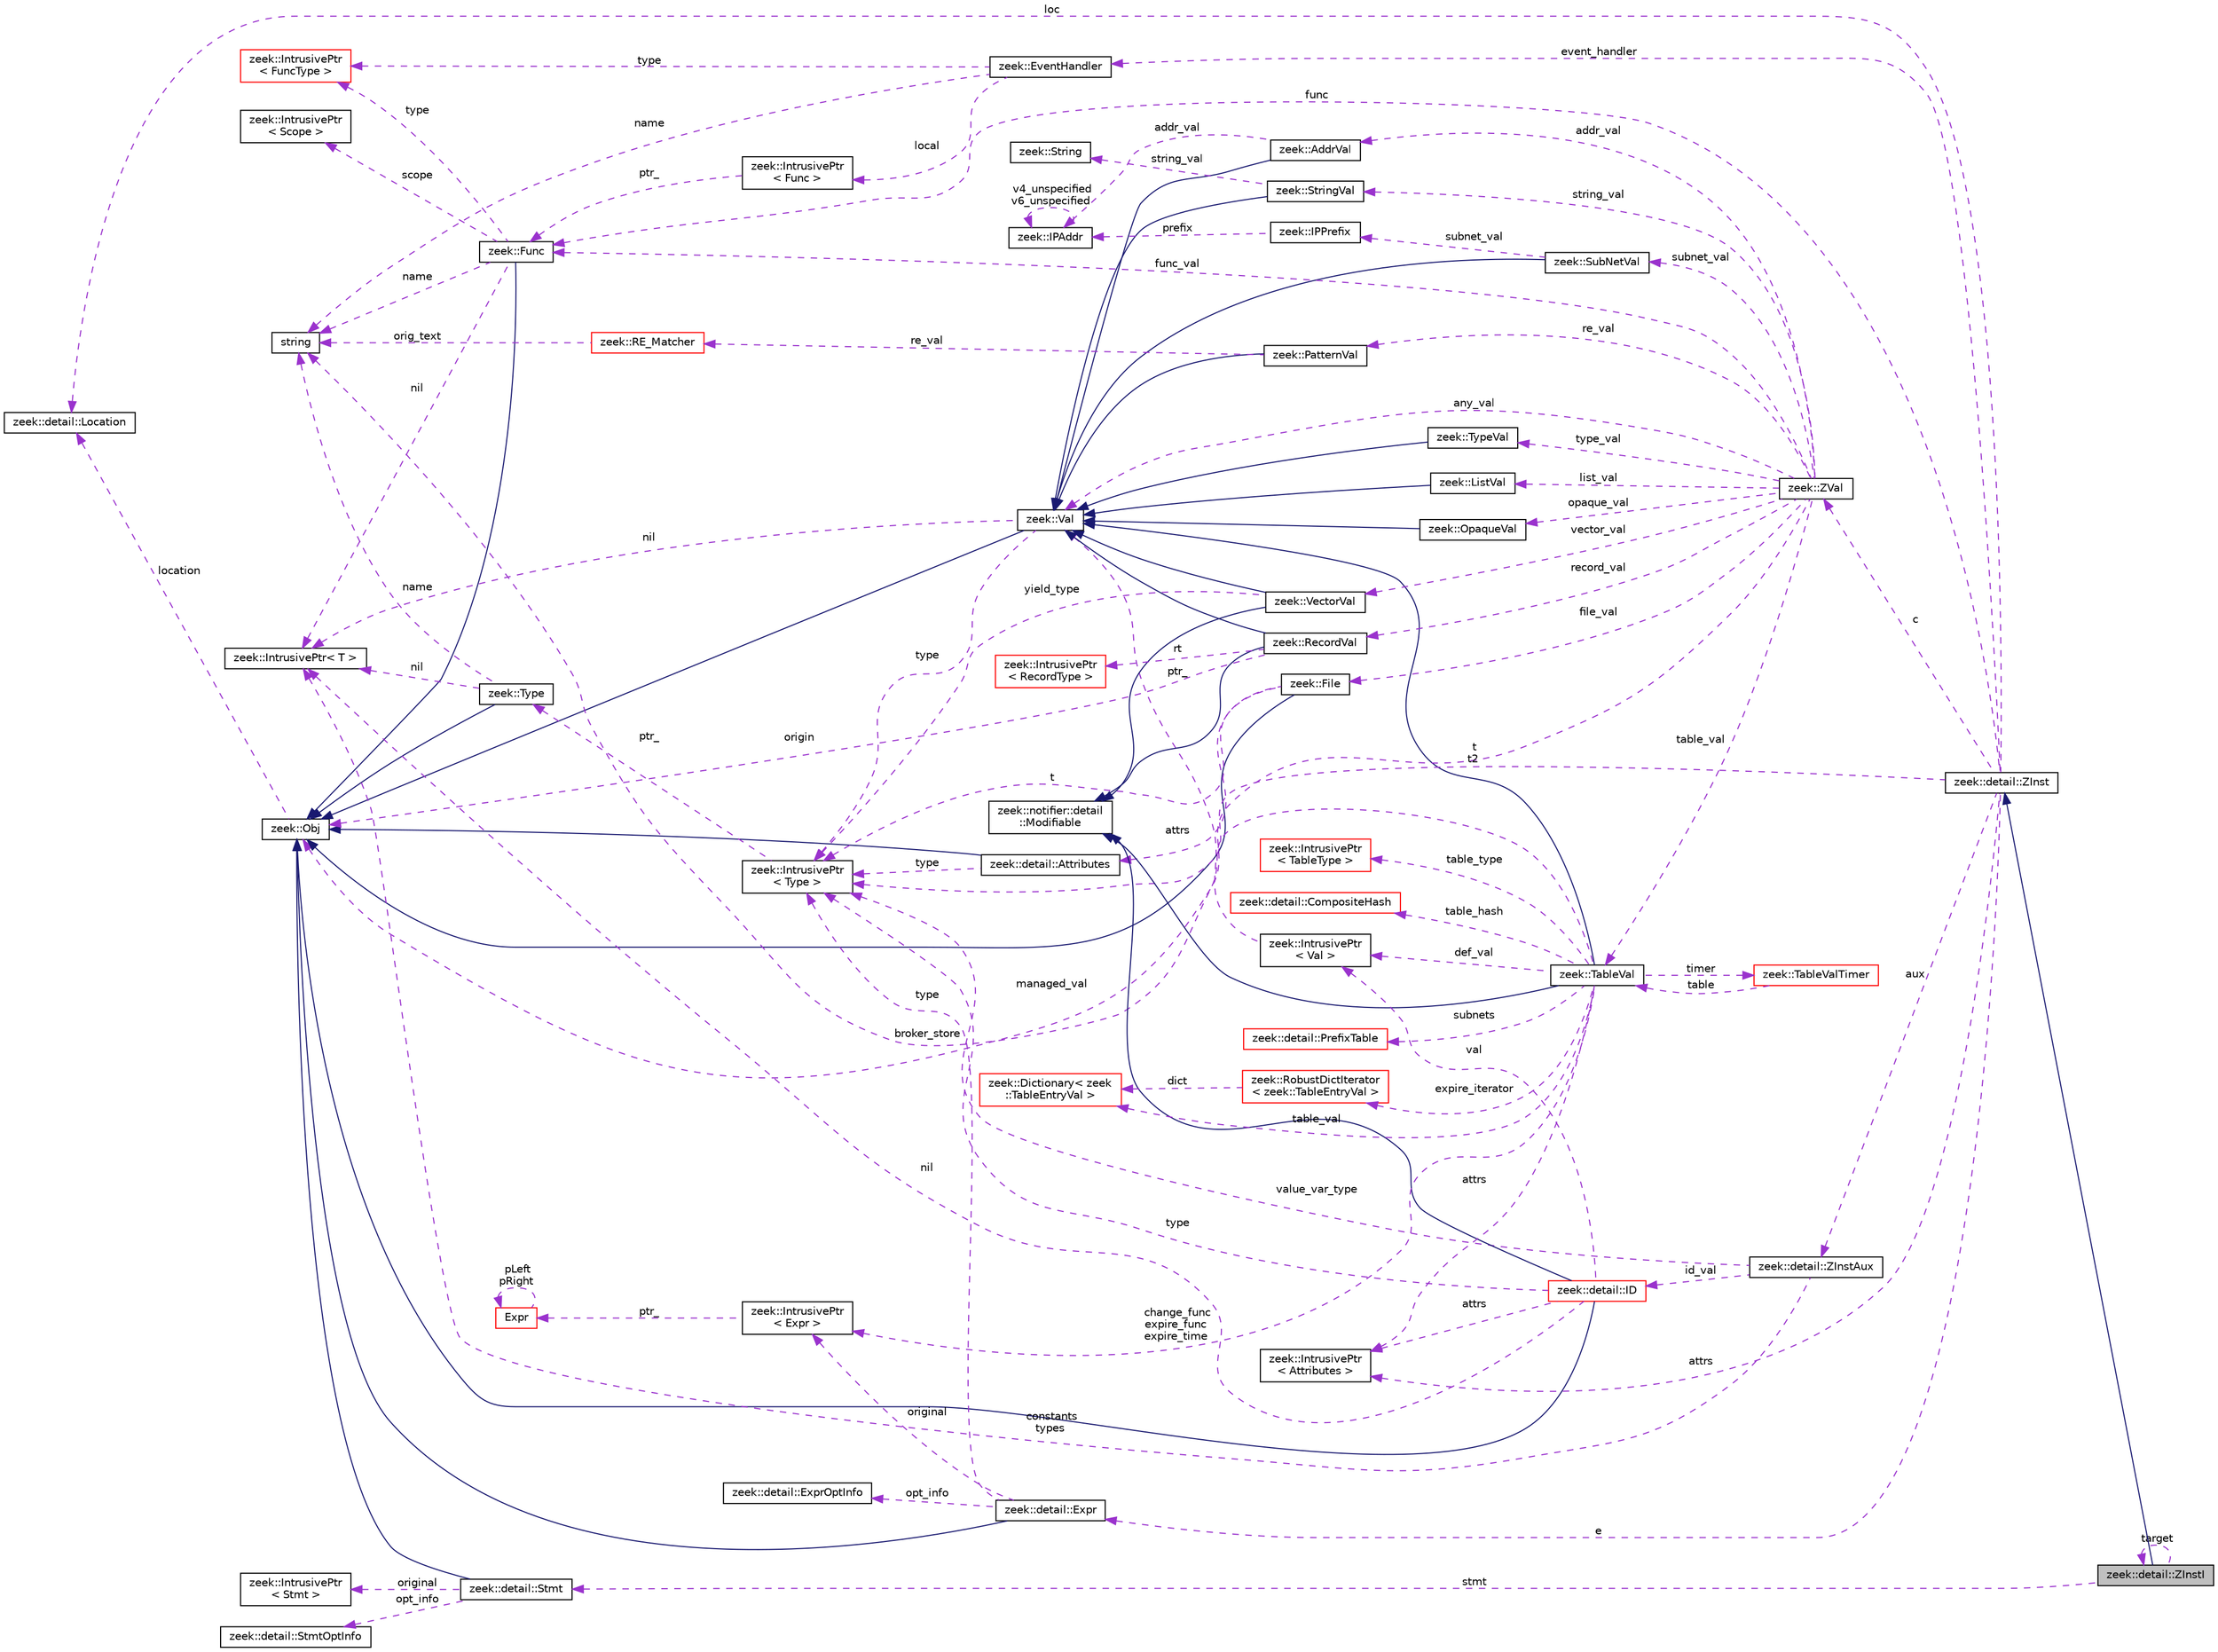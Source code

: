 digraph "zeek::detail::ZInstI"
{
 // LATEX_PDF_SIZE
  edge [fontname="Helvetica",fontsize="10",labelfontname="Helvetica",labelfontsize="10"];
  node [fontname="Helvetica",fontsize="10",shape=record];
  rankdir="LR";
  Node1 [label="zeek::detail::ZInstI",height=0.2,width=0.4,color="black", fillcolor="grey75", style="filled", fontcolor="black",tooltip=" "];
  Node2 -> Node1 [dir="back",color="midnightblue",fontsize="10",style="solid",fontname="Helvetica"];
  Node2 [label="zeek::detail::ZInst",height=0.2,width=0.4,color="black", fillcolor="white", style="filled",URL="$d4/dc4/classzeek_1_1detail_1_1ZInst.html",tooltip=" "];
  Node3 -> Node2 [dir="back",color="darkorchid3",fontsize="10",style="dashed",label=" c" ,fontname="Helvetica"];
  Node3 [label="zeek::ZVal",height=0.2,width=0.4,color="black", fillcolor="white", style="filled",URL="$d8/d4c/unionzeek_1_1ZVal.html",tooltip=" "];
  Node4 -> Node3 [dir="back",color="darkorchid3",fontsize="10",style="dashed",label=" string_val" ,fontname="Helvetica"];
  Node4 [label="zeek::StringVal",height=0.2,width=0.4,color="black", fillcolor="white", style="filled",URL="$da/d6f/classzeek_1_1StringVal.html",tooltip=" "];
  Node5 -> Node4 [dir="back",color="midnightblue",fontsize="10",style="solid",fontname="Helvetica"];
  Node5 [label="zeek::Val",height=0.2,width=0.4,color="black", fillcolor="white", style="filled",URL="$de/d49/classzeek_1_1Val.html",tooltip=" "];
  Node6 -> Node5 [dir="back",color="midnightblue",fontsize="10",style="solid",fontname="Helvetica"];
  Node6 [label="zeek::Obj",height=0.2,width=0.4,color="black", fillcolor="white", style="filled",URL="$dd/df1/classzeek_1_1Obj.html",tooltip=" "];
  Node7 -> Node6 [dir="back",color="darkorchid3",fontsize="10",style="dashed",label=" location" ,fontname="Helvetica"];
  Node7 [label="zeek::detail::Location",height=0.2,width=0.4,color="black", fillcolor="white", style="filled",URL="$d5/d1d/classzeek_1_1detail_1_1Location.html",tooltip=" "];
  Node8 -> Node5 [dir="back",color="darkorchid3",fontsize="10",style="dashed",label=" nil" ,fontname="Helvetica"];
  Node8 [label="zeek::IntrusivePtr\< T \>",height=0.2,width=0.4,color="black", fillcolor="white", style="filled",URL="$d6/dba/classzeek_1_1IntrusivePtr.html",tooltip=" "];
  Node9 -> Node5 [dir="back",color="darkorchid3",fontsize="10",style="dashed",label=" type" ,fontname="Helvetica"];
  Node9 [label="zeek::IntrusivePtr\l\< Type \>",height=0.2,width=0.4,color="black", fillcolor="white", style="filled",URL="$d6/dba/classzeek_1_1IntrusivePtr.html",tooltip=" "];
  Node10 -> Node9 [dir="back",color="darkorchid3",fontsize="10",style="dashed",label=" ptr_" ,fontname="Helvetica"];
  Node10 [label="zeek::Type",height=0.2,width=0.4,color="black", fillcolor="white", style="filled",URL="$d0/d4f/classzeek_1_1Type.html",tooltip=" "];
  Node6 -> Node10 [dir="back",color="midnightblue",fontsize="10",style="solid",fontname="Helvetica"];
  Node8 -> Node10 [dir="back",color="darkorchid3",fontsize="10",style="dashed",label=" nil" ,fontname="Helvetica"];
  Node11 -> Node10 [dir="back",color="darkorchid3",fontsize="10",style="dashed",label=" name" ,fontname="Helvetica"];
  Node11 [label="string",height=0.2,width=0.4,color="black", fillcolor="white", style="filled",tooltip=" "];
  Node12 -> Node4 [dir="back",color="darkorchid3",fontsize="10",style="dashed",label=" string_val" ,fontname="Helvetica"];
  Node12 [label="zeek::String",height=0.2,width=0.4,color="black", fillcolor="white", style="filled",URL="$da/d99/classzeek_1_1String.html",tooltip=" "];
  Node13 -> Node3 [dir="back",color="darkorchid3",fontsize="10",style="dashed",label=" addr_val" ,fontname="Helvetica"];
  Node13 [label="zeek::AddrVal",height=0.2,width=0.4,color="black", fillcolor="white", style="filled",URL="$de/d68/classzeek_1_1AddrVal.html",tooltip=" "];
  Node5 -> Node13 [dir="back",color="midnightblue",fontsize="10",style="solid",fontname="Helvetica"];
  Node14 -> Node13 [dir="back",color="darkorchid3",fontsize="10",style="dashed",label=" addr_val" ,fontname="Helvetica"];
  Node14 [label="zeek::IPAddr",height=0.2,width=0.4,color="black", fillcolor="white", style="filled",URL="$df/de6/classzeek_1_1IPAddr.html",tooltip=" "];
  Node14 -> Node14 [dir="back",color="darkorchid3",fontsize="10",style="dashed",label=" v4_unspecified\nv6_unspecified" ,fontname="Helvetica"];
  Node15 -> Node3 [dir="back",color="darkorchid3",fontsize="10",style="dashed",label=" subnet_val" ,fontname="Helvetica"];
  Node15 [label="zeek::SubNetVal",height=0.2,width=0.4,color="black", fillcolor="white", style="filled",URL="$d0/d18/classzeek_1_1SubNetVal.html",tooltip=" "];
  Node5 -> Node15 [dir="back",color="midnightblue",fontsize="10",style="solid",fontname="Helvetica"];
  Node16 -> Node15 [dir="back",color="darkorchid3",fontsize="10",style="dashed",label=" subnet_val" ,fontname="Helvetica"];
  Node16 [label="zeek::IPPrefix",height=0.2,width=0.4,color="black", fillcolor="white", style="filled",URL="$de/d44/classzeek_1_1IPPrefix.html",tooltip=" "];
  Node14 -> Node16 [dir="back",color="darkorchid3",fontsize="10",style="dashed",label=" prefix" ,fontname="Helvetica"];
  Node17 -> Node3 [dir="back",color="darkorchid3",fontsize="10",style="dashed",label=" file_val" ,fontname="Helvetica"];
  Node17 [label="zeek::File",height=0.2,width=0.4,color="black", fillcolor="white", style="filled",URL="$da/dee/classzeek_1_1File.html",tooltip=" "];
  Node6 -> Node17 [dir="back",color="midnightblue",fontsize="10",style="solid",fontname="Helvetica"];
  Node9 -> Node17 [dir="back",color="darkorchid3",fontsize="10",style="dashed",label=" t" ,fontname="Helvetica"];
  Node18 -> Node17 [dir="back",color="darkorchid3",fontsize="10",style="dashed",label=" attrs" ,fontname="Helvetica"];
  Node18 [label="zeek::detail::Attributes",height=0.2,width=0.4,color="black", fillcolor="white", style="filled",URL="$da/d09/classzeek_1_1detail_1_1Attributes.html",tooltip=" "];
  Node6 -> Node18 [dir="back",color="midnightblue",fontsize="10",style="solid",fontname="Helvetica"];
  Node9 -> Node18 [dir="back",color="darkorchid3",fontsize="10",style="dashed",label=" type" ,fontname="Helvetica"];
  Node19 -> Node3 [dir="back",color="darkorchid3",fontsize="10",style="dashed",label=" func_val" ,fontname="Helvetica"];
  Node19 [label="zeek::Func",height=0.2,width=0.4,color="black", fillcolor="white", style="filled",URL="$d5/d7c/classzeek_1_1Func.html",tooltip=" "];
  Node6 -> Node19 [dir="back",color="midnightblue",fontsize="10",style="solid",fontname="Helvetica"];
  Node8 -> Node19 [dir="back",color="darkorchid3",fontsize="10",style="dashed",label=" nil" ,fontname="Helvetica"];
  Node20 -> Node19 [dir="back",color="darkorchid3",fontsize="10",style="dashed",label=" scope" ,fontname="Helvetica"];
  Node20 [label="zeek::IntrusivePtr\l\< Scope \>",height=0.2,width=0.4,color="black", fillcolor="white", style="filled",URL="$d6/dba/classzeek_1_1IntrusivePtr.html",tooltip=" "];
  Node21 -> Node19 [dir="back",color="darkorchid3",fontsize="10",style="dashed",label=" type" ,fontname="Helvetica"];
  Node21 [label="zeek::IntrusivePtr\l\< FuncType \>",height=0.2,width=0.4,color="red", fillcolor="white", style="filled",URL="$d6/dba/classzeek_1_1IntrusivePtr.html",tooltip=" "];
  Node11 -> Node19 [dir="back",color="darkorchid3",fontsize="10",style="dashed",label=" name" ,fontname="Helvetica"];
  Node28 -> Node3 [dir="back",color="darkorchid3",fontsize="10",style="dashed",label=" list_val" ,fontname="Helvetica"];
  Node28 [label="zeek::ListVal",height=0.2,width=0.4,color="black", fillcolor="white", style="filled",URL="$d7/db1/classzeek_1_1ListVal.html",tooltip=" "];
  Node5 -> Node28 [dir="back",color="midnightblue",fontsize="10",style="solid",fontname="Helvetica"];
  Node29 -> Node3 [dir="back",color="darkorchid3",fontsize="10",style="dashed",label=" opaque_val" ,fontname="Helvetica"];
  Node29 [label="zeek::OpaqueVal",height=0.2,width=0.4,color="black", fillcolor="white", style="filled",URL="$d9/d9b/classzeek_1_1OpaqueVal.html",tooltip=" "];
  Node5 -> Node29 [dir="back",color="midnightblue",fontsize="10",style="solid",fontname="Helvetica"];
  Node30 -> Node3 [dir="back",color="darkorchid3",fontsize="10",style="dashed",label=" re_val" ,fontname="Helvetica"];
  Node30 [label="zeek::PatternVal",height=0.2,width=0.4,color="black", fillcolor="white", style="filled",URL="$dd/d0b/classzeek_1_1PatternVal.html",tooltip=" "];
  Node5 -> Node30 [dir="back",color="midnightblue",fontsize="10",style="solid",fontname="Helvetica"];
  Node31 -> Node30 [dir="back",color="darkorchid3",fontsize="10",style="dashed",label=" re_val" ,fontname="Helvetica"];
  Node31 [label="zeek::RE_Matcher",height=0.2,width=0.4,color="red", fillcolor="white", style="filled",URL="$d5/de4/classzeek_1_1RE__Matcher.html",tooltip=" "];
  Node11 -> Node31 [dir="back",color="darkorchid3",fontsize="10",style="dashed",label=" orig_text" ,fontname="Helvetica"];
  Node42 -> Node3 [dir="back",color="darkorchid3",fontsize="10",style="dashed",label=" table_val" ,fontname="Helvetica"];
  Node42 [label="zeek::TableVal",height=0.2,width=0.4,color="black", fillcolor="white", style="filled",URL="$d6/d3f/classzeek_1_1TableVal.html",tooltip=" "];
  Node5 -> Node42 [dir="back",color="midnightblue",fontsize="10",style="solid",fontname="Helvetica"];
  Node43 -> Node42 [dir="back",color="midnightblue",fontsize="10",style="solid",fontname="Helvetica"];
  Node43 [label="zeek::notifier::detail\l::Modifiable",height=0.2,width=0.4,color="black", fillcolor="white", style="filled",URL="$d8/d87/classzeek_1_1notifier_1_1detail_1_1Modifiable.html",tooltip=" "];
  Node44 -> Node42 [dir="back",color="darkorchid3",fontsize="10",style="dashed",label=" table_type" ,fontname="Helvetica"];
  Node44 [label="zeek::IntrusivePtr\l\< TableType \>",height=0.2,width=0.4,color="red", fillcolor="white", style="filled",URL="$d6/dba/classzeek_1_1IntrusivePtr.html",tooltip=" "];
  Node47 -> Node42 [dir="back",color="darkorchid3",fontsize="10",style="dashed",label=" table_hash" ,fontname="Helvetica"];
  Node47 [label="zeek::detail::CompositeHash",height=0.2,width=0.4,color="red", fillcolor="white", style="filled",URL="$d6/db2/classzeek_1_1detail_1_1CompositeHash.html",tooltip=" "];
  Node48 -> Node42 [dir="back",color="darkorchid3",fontsize="10",style="dashed",label=" attrs" ,fontname="Helvetica"];
  Node48 [label="zeek::IntrusivePtr\l\< Attributes \>",height=0.2,width=0.4,color="black", fillcolor="white", style="filled",URL="$d6/dba/classzeek_1_1IntrusivePtr.html",tooltip=" "];
  Node49 -> Node42 [dir="back",color="darkorchid3",fontsize="10",style="dashed",label=" change_func\nexpire_func\nexpire_time" ,fontname="Helvetica"];
  Node49 [label="zeek::IntrusivePtr\l\< Expr \>",height=0.2,width=0.4,color="black", fillcolor="white", style="filled",URL="$d6/dba/classzeek_1_1IntrusivePtr.html",tooltip=" "];
  Node50 -> Node49 [dir="back",color="darkorchid3",fontsize="10",style="dashed",label=" ptr_" ,fontname="Helvetica"];
  Node50 [label="Expr",height=0.2,width=0.4,color="red", fillcolor="white", style="filled",URL="$db/d1b/sqlite3_8c.html#d4/dfb/structExpr",tooltip=" "];
  Node50 -> Node50 [dir="back",color="darkorchid3",fontsize="10",style="dashed",label=" pLeft\npRight" ,fontname="Helvetica"];
  Node76 -> Node42 [dir="back",color="darkorchid3",fontsize="10",style="dashed",label=" timer" ,fontname="Helvetica"];
  Node76 [label="zeek::TableValTimer",height=0.2,width=0.4,color="red", fillcolor="white", style="filled",URL="$db/de5/classzeek_1_1TableValTimer.html",tooltip=" "];
  Node42 -> Node76 [dir="back",color="darkorchid3",fontsize="10",style="dashed",label=" table" ,fontname="Helvetica"];
  Node79 -> Node42 [dir="back",color="darkorchid3",fontsize="10",style="dashed",label=" expire_iterator" ,fontname="Helvetica"];
  Node79 [label="zeek::RobustDictIterator\l\< zeek::TableEntryVal \>",height=0.2,width=0.4,color="red", fillcolor="white", style="filled",URL="$dd/da3/classzeek_1_1RobustDictIterator.html",tooltip=" "];
  Node83 -> Node79 [dir="back",color="darkorchid3",fontsize="10",style="dashed",label=" dict" ,fontname="Helvetica"];
  Node83 [label="zeek::Dictionary\< zeek\l::TableEntryVal \>",height=0.2,width=0.4,color="red", fillcolor="white", style="filled",URL="$da/d6c/classzeek_1_1Dictionary.html",tooltip=" "];
  Node84 -> Node42 [dir="back",color="darkorchid3",fontsize="10",style="dashed",label=" subnets" ,fontname="Helvetica"];
  Node84 [label="zeek::detail::PrefixTable",height=0.2,width=0.4,color="red", fillcolor="white", style="filled",URL="$d7/d19/classzeek_1_1detail_1_1PrefixTable.html",tooltip=" "];
  Node82 -> Node42 [dir="back",color="darkorchid3",fontsize="10",style="dashed",label=" def_val" ,fontname="Helvetica"];
  Node82 [label="zeek::IntrusivePtr\l\< Val \>",height=0.2,width=0.4,color="black", fillcolor="white", style="filled",URL="$d6/dba/classzeek_1_1IntrusivePtr.html",tooltip=" "];
  Node5 -> Node82 [dir="back",color="darkorchid3",fontsize="10",style="dashed",label=" ptr_" ,fontname="Helvetica"];
  Node11 -> Node42 [dir="back",color="darkorchid3",fontsize="10",style="dashed",label=" broker_store" ,fontname="Helvetica"];
  Node83 -> Node42 [dir="back",color="darkorchid3",fontsize="10",style="dashed",label=" table_val" ,fontname="Helvetica"];
  Node88 -> Node3 [dir="back",color="darkorchid3",fontsize="10",style="dashed",label=" record_val" ,fontname="Helvetica"];
  Node88 [label="zeek::RecordVal",height=0.2,width=0.4,color="black", fillcolor="white", style="filled",URL="$d7/d7e/classzeek_1_1RecordVal.html",tooltip=" "];
  Node5 -> Node88 [dir="back",color="midnightblue",fontsize="10",style="solid",fontname="Helvetica"];
  Node43 -> Node88 [dir="back",color="midnightblue",fontsize="10",style="solid",fontname="Helvetica"];
  Node6 -> Node88 [dir="back",color="darkorchid3",fontsize="10",style="dashed",label=" origin" ,fontname="Helvetica"];
  Node23 -> Node88 [dir="back",color="darkorchid3",fontsize="10",style="dashed",label=" rt" ,fontname="Helvetica"];
  Node23 [label="zeek::IntrusivePtr\l\< RecordType \>",height=0.2,width=0.4,color="red", fillcolor="white", style="filled",URL="$d6/dba/classzeek_1_1IntrusivePtr.html",tooltip=" "];
  Node89 -> Node3 [dir="back",color="darkorchid3",fontsize="10",style="dashed",label=" vector_val" ,fontname="Helvetica"];
  Node89 [label="zeek::VectorVal",height=0.2,width=0.4,color="black", fillcolor="white", style="filled",URL="$dc/d8d/classzeek_1_1VectorVal.html",tooltip=" "];
  Node5 -> Node89 [dir="back",color="midnightblue",fontsize="10",style="solid",fontname="Helvetica"];
  Node43 -> Node89 [dir="back",color="midnightblue",fontsize="10",style="solid",fontname="Helvetica"];
  Node9 -> Node89 [dir="back",color="darkorchid3",fontsize="10",style="dashed",label=" yield_type" ,fontname="Helvetica"];
  Node90 -> Node3 [dir="back",color="darkorchid3",fontsize="10",style="dashed",label=" type_val" ,fontname="Helvetica"];
  Node90 [label="zeek::TypeVal",height=0.2,width=0.4,color="black", fillcolor="white", style="filled",URL="$d1/d52/classzeek_1_1TypeVal.html",tooltip=" "];
  Node5 -> Node90 [dir="back",color="midnightblue",fontsize="10",style="solid",fontname="Helvetica"];
  Node5 -> Node3 [dir="back",color="darkorchid3",fontsize="10",style="dashed",label=" any_val" ,fontname="Helvetica"];
  Node6 -> Node3 [dir="back",color="darkorchid3",fontsize="10",style="dashed",label=" managed_val" ,fontname="Helvetica"];
  Node9 -> Node2 [dir="back",color="darkorchid3",fontsize="10",style="dashed",label=" t\nt2" ,fontname="Helvetica"];
  Node91 -> Node2 [dir="back",color="darkorchid3",fontsize="10",style="dashed",label=" e" ,fontname="Helvetica"];
  Node91 [label="zeek::detail::Expr",height=0.2,width=0.4,color="black", fillcolor="white", style="filled",URL="$dc/d54/classzeek_1_1detail_1_1Expr.html",tooltip=" "];
  Node6 -> Node91 [dir="back",color="midnightblue",fontsize="10",style="solid",fontname="Helvetica"];
  Node9 -> Node91 [dir="back",color="darkorchid3",fontsize="10",style="dashed",label=" type" ,fontname="Helvetica"];
  Node49 -> Node91 [dir="back",color="darkorchid3",fontsize="10",style="dashed",label=" original" ,fontname="Helvetica"];
  Node92 -> Node91 [dir="back",color="darkorchid3",fontsize="10",style="dashed",label=" opt_info" ,fontname="Helvetica"];
  Node92 [label="zeek::detail::ExprOptInfo",height=0.2,width=0.4,color="black", fillcolor="white", style="filled",URL="$d2/d12/namespacezeek_1_1detail.html#de/d9f/classzeek_1_1detail_1_1ExprOptInfo",tooltip=" "];
  Node19 -> Node2 [dir="back",color="darkorchid3",fontsize="10",style="dashed",label=" func" ,fontname="Helvetica"];
  Node93 -> Node2 [dir="back",color="darkorchid3",fontsize="10",style="dashed",label=" event_handler" ,fontname="Helvetica"];
  Node93 [label="zeek::EventHandler",height=0.2,width=0.4,color="black", fillcolor="white", style="filled",URL="$d2/d39/classzeek_1_1EventHandler.html",tooltip=" "];
  Node11 -> Node93 [dir="back",color="darkorchid3",fontsize="10",style="dashed",label=" name" ,fontname="Helvetica"];
  Node94 -> Node93 [dir="back",color="darkorchid3",fontsize="10",style="dashed",label=" local" ,fontname="Helvetica"];
  Node94 [label="zeek::IntrusivePtr\l\< Func \>",height=0.2,width=0.4,color="black", fillcolor="white", style="filled",URL="$d6/dba/classzeek_1_1IntrusivePtr.html",tooltip=" "];
  Node19 -> Node94 [dir="back",color="darkorchid3",fontsize="10",style="dashed",label=" ptr_" ,fontname="Helvetica"];
  Node21 -> Node93 [dir="back",color="darkorchid3",fontsize="10",style="dashed",label=" type" ,fontname="Helvetica"];
  Node48 -> Node2 [dir="back",color="darkorchid3",fontsize="10",style="dashed",label=" attrs" ,fontname="Helvetica"];
  Node95 -> Node2 [dir="back",color="darkorchid3",fontsize="10",style="dashed",label=" aux" ,fontname="Helvetica"];
  Node95 [label="zeek::detail::ZInstAux",height=0.2,width=0.4,color="black", fillcolor="white", style="filled",URL="$df/d40/classzeek_1_1detail_1_1ZInstAux.html",tooltip=" "];
  Node8 -> Node95 [dir="back",color="darkorchid3",fontsize="10",style="dashed",label=" constants\ntypes" ,fontname="Helvetica"];
  Node96 -> Node95 [dir="back",color="darkorchid3",fontsize="10",style="dashed",label=" id_val" ,fontname="Helvetica"];
  Node96 [label="zeek::detail::ID",height=0.2,width=0.4,color="red", fillcolor="white", style="filled",URL="$d1/dcf/classzeek_1_1detail_1_1ID.html",tooltip=" "];
  Node6 -> Node96 [dir="back",color="midnightblue",fontsize="10",style="solid",fontname="Helvetica"];
  Node43 -> Node96 [dir="back",color="midnightblue",fontsize="10",style="solid",fontname="Helvetica"];
  Node8 -> Node96 [dir="back",color="darkorchid3",fontsize="10",style="dashed",label=" nil" ,fontname="Helvetica"];
  Node9 -> Node96 [dir="back",color="darkorchid3",fontsize="10",style="dashed",label=" type" ,fontname="Helvetica"];
  Node82 -> Node96 [dir="back",color="darkorchid3",fontsize="10",style="dashed",label=" val" ,fontname="Helvetica"];
  Node48 -> Node96 [dir="back",color="darkorchid3",fontsize="10",style="dashed",label=" attrs" ,fontname="Helvetica"];
  Node9 -> Node95 [dir="back",color="darkorchid3",fontsize="10",style="dashed",label=" value_var_type" ,fontname="Helvetica"];
  Node7 -> Node2 [dir="back",color="darkorchid3",fontsize="10",style="dashed",label=" loc" ,fontname="Helvetica"];
  Node1 -> Node1 [dir="back",color="darkorchid3",fontsize="10",style="dashed",label=" target" ,fontname="Helvetica"];
  Node99 -> Node1 [dir="back",color="darkorchid3",fontsize="10",style="dashed",label=" stmt" ,fontname="Helvetica"];
  Node99 [label="zeek::detail::Stmt",height=0.2,width=0.4,color="black", fillcolor="white", style="filled",URL="$d2/df8/classzeek_1_1detail_1_1Stmt.html",tooltip=" "];
  Node6 -> Node99 [dir="back",color="midnightblue",fontsize="10",style="solid",fontname="Helvetica"];
  Node100 -> Node99 [dir="back",color="darkorchid3",fontsize="10",style="dashed",label=" original" ,fontname="Helvetica"];
  Node100 [label="zeek::IntrusivePtr\l\< Stmt \>",height=0.2,width=0.4,color="black", fillcolor="white", style="filled",URL="$d6/dba/classzeek_1_1IntrusivePtr.html",tooltip=" "];
  Node101 -> Node99 [dir="back",color="darkorchid3",fontsize="10",style="dashed",label=" opt_info" ,fontname="Helvetica"];
  Node101 [label="zeek::detail::StmtOptInfo",height=0.2,width=0.4,color="black", fillcolor="white", style="filled",URL="$d2/d12/namespacezeek_1_1detail.html#dd/dee/classzeek_1_1detail_1_1StmtOptInfo",tooltip=" "];
}
